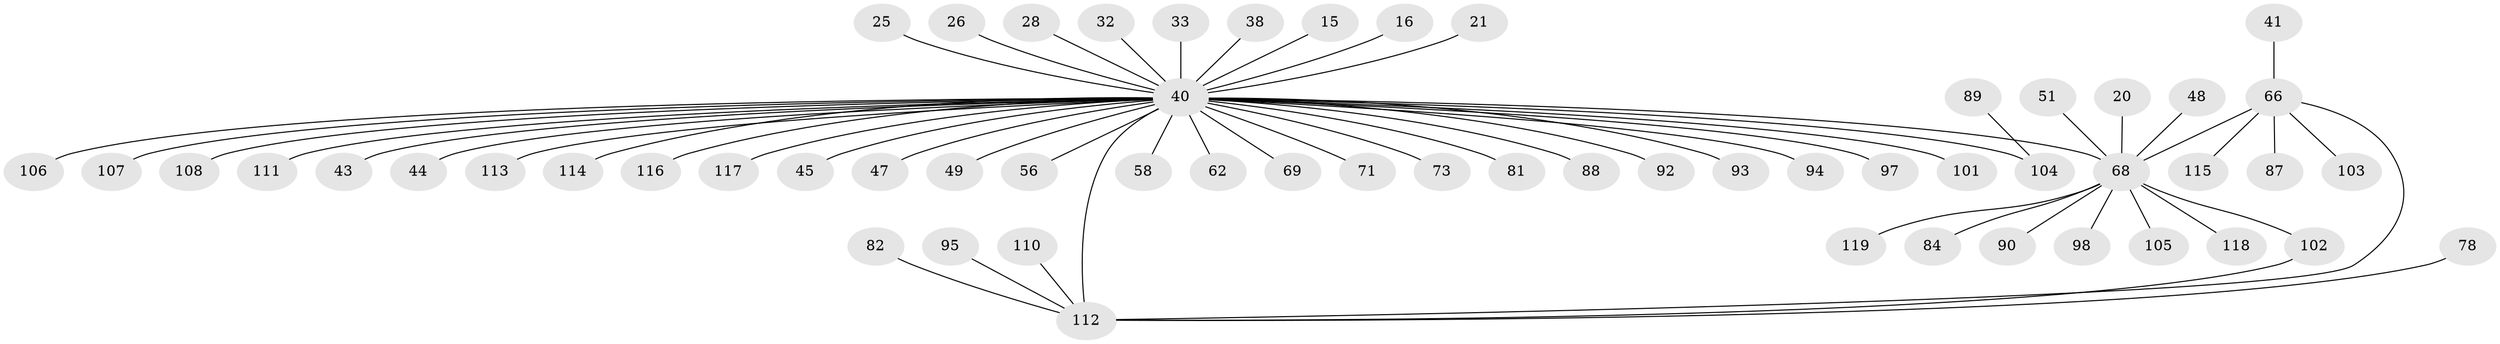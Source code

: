 // original degree distribution, {48: 0.008403361344537815, 5: 0.03361344537815126, 6: 0.008403361344537815, 7: 0.008403361344537815, 2: 0.24369747899159663, 14: 0.008403361344537815, 3: 0.058823529411764705, 4: 0.04201680672268908, 1: 0.5798319327731093, 9: 0.008403361344537815}
// Generated by graph-tools (version 1.1) at 2025/48/03/09/25 04:48:46]
// undirected, 59 vertices, 60 edges
graph export_dot {
graph [start="1"]
  node [color=gray90,style=filled];
  15;
  16;
  20;
  21;
  25;
  26;
  28;
  32;
  33 [super="+24"];
  38;
  40 [super="+17+1"];
  41;
  43;
  44;
  45;
  47;
  48;
  49;
  51 [super="+50"];
  56;
  58;
  62;
  66 [super="+8"];
  68 [super="+53+59"];
  69;
  71;
  73;
  78;
  81;
  82 [super="+74"];
  84;
  87 [super="+10"];
  88;
  89;
  90;
  92;
  93 [super="+80"];
  94;
  95 [super="+12"];
  97;
  98 [super="+86"];
  101;
  102 [super="+13+64"];
  103;
  104 [super="+76"];
  105 [super="+91"];
  106 [super="+39+61"];
  107;
  108 [super="+30+46"];
  110 [super="+79"];
  111 [super="+57"];
  112 [super="+72+83+65"];
  113 [super="+96+99+100+109"];
  114;
  115;
  116;
  117;
  118;
  119;
  15 -- 40;
  16 -- 40;
  20 -- 68;
  21 -- 40;
  25 -- 40;
  26 -- 40;
  28 -- 40;
  32 -- 40;
  33 -- 40 [weight=2];
  38 -- 40;
  40 -- 47;
  40 -- 81;
  40 -- 114;
  40 -- 58;
  40 -- 68 [weight=6];
  40 -- 43;
  40 -- 44;
  40 -- 45;
  40 -- 49;
  40 -- 56;
  40 -- 62;
  40 -- 69;
  40 -- 71;
  40 -- 73;
  40 -- 88;
  40 -- 92;
  40 -- 93;
  40 -- 94;
  40 -- 97;
  40 -- 101;
  40 -- 104 [weight=2];
  40 -- 106;
  40 -- 107;
  40 -- 108;
  40 -- 111;
  40 -- 112 [weight=4];
  40 -- 113;
  40 -- 116;
  40 -- 117;
  41 -- 66;
  48 -- 68;
  51 -- 68;
  66 -- 112;
  66 -- 115;
  66 -- 68 [weight=2];
  66 -- 87;
  66 -- 103;
  68 -- 118;
  68 -- 119;
  68 -- 84;
  68 -- 90;
  68 -- 102;
  68 -- 98;
  68 -- 105;
  78 -- 112;
  82 -- 112;
  89 -- 104;
  95 -- 112;
  102 -- 112;
  110 -- 112;
}
